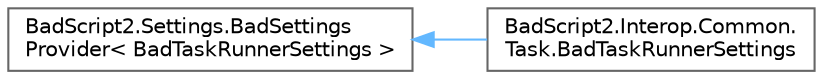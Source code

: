digraph "Graphical Class Hierarchy"
{
 // LATEX_PDF_SIZE
  bgcolor="transparent";
  edge [fontname=Helvetica,fontsize=10,labelfontname=Helvetica,labelfontsize=10];
  node [fontname=Helvetica,fontsize=10,shape=box,height=0.2,width=0.4];
  rankdir="LR";
  Node0 [id="Node000000",label="BadScript2.Settings.BadSettings\lProvider\< BadTaskRunnerSettings \>",height=0.2,width=0.4,color="grey40", fillcolor="white", style="filled",URL="$class_bad_script2_1_1_settings_1_1_bad_settings_provider.html",tooltip=" "];
  Node0 -> Node1 [id="edge310_Node000000_Node000001",dir="back",color="steelblue1",style="solid",tooltip=" "];
  Node1 [id="Node000001",label="BadScript2.Interop.Common.\lTask.BadTaskRunnerSettings",height=0.2,width=0.4,color="grey40", fillcolor="white", style="filled",URL="$class_bad_script2_1_1_interop_1_1_common_1_1_task_1_1_bad_task_runner_settings.html",tooltip="Settings of the Task Runner."];
}

